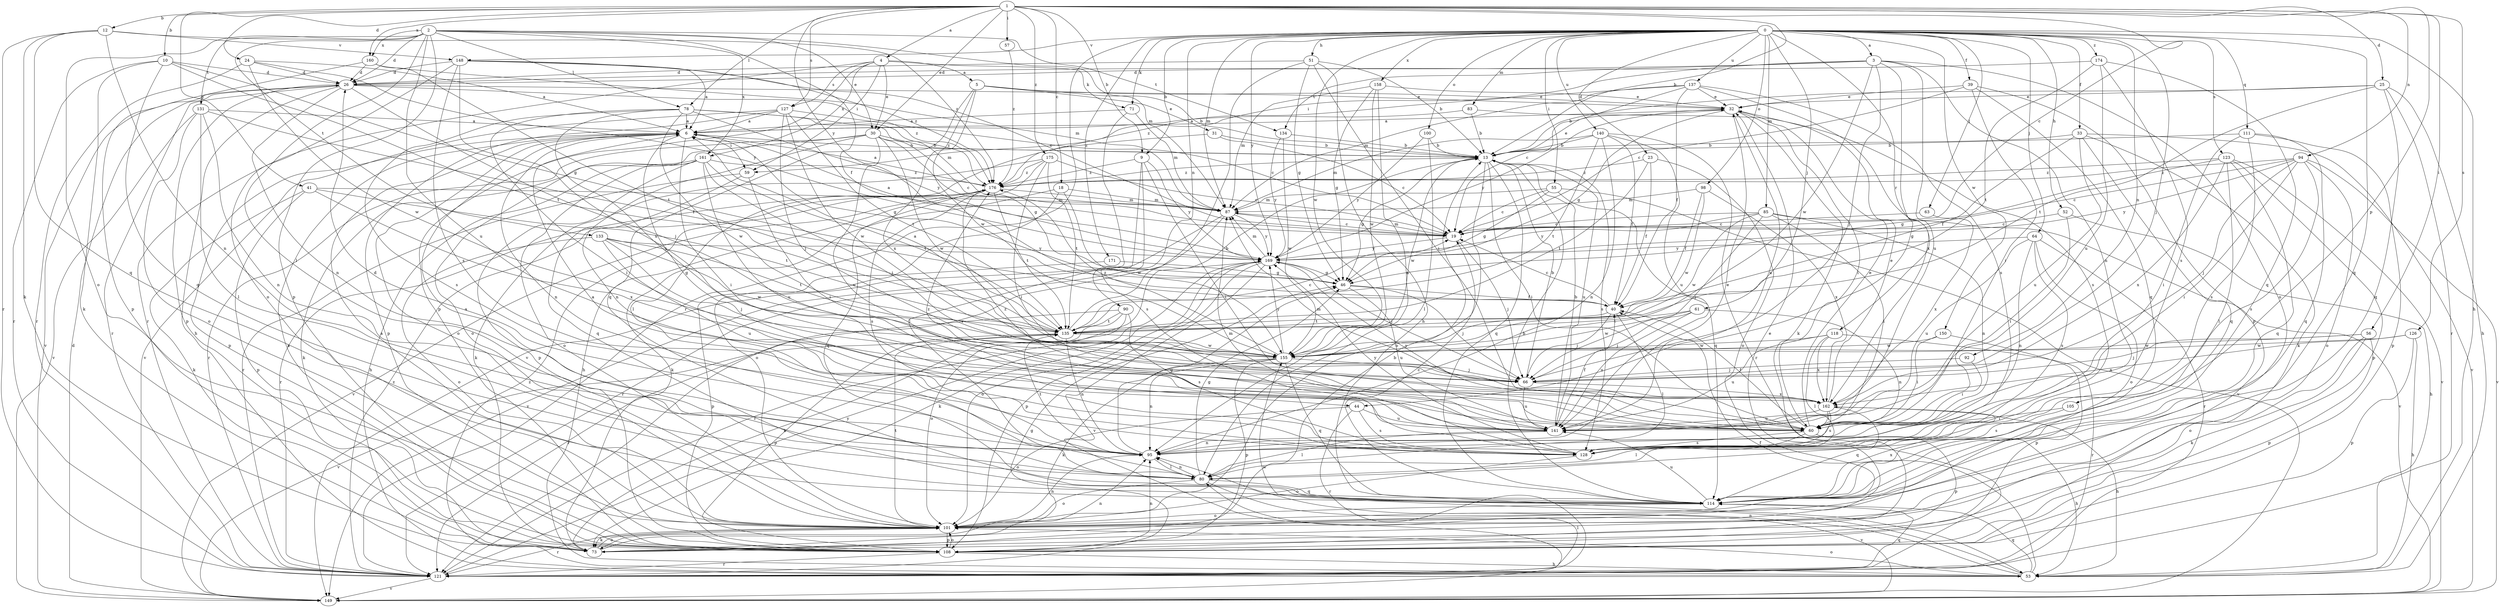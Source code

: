 strict digraph  {
0;
1;
2;
3;
4;
5;
6;
9;
10;
12;
13;
18;
19;
23;
24;
25;
26;
30;
31;
32;
33;
39;
40;
41;
44;
46;
51;
52;
53;
55;
56;
57;
59;
60;
61;
63;
64;
66;
71;
73;
78;
80;
83;
85;
87;
90;
92;
94;
95;
98;
100;
101;
105;
108;
111;
114;
118;
121;
123;
126;
127;
128;
131;
133;
134;
135;
137;
140;
141;
148;
149;
150;
155;
158;
160;
161;
162;
169;
171;
174;
175;
176;
0 -> 3  [label=a];
0 -> 9  [label=b];
0 -> 23  [label=d];
0 -> 33  [label=f];
0 -> 39  [label=f];
0 -> 51  [label=h];
0 -> 52  [label=h];
0 -> 53  [label=h];
0 -> 55  [label=i];
0 -> 61  [label=j];
0 -> 63  [label=j];
0 -> 64  [label=j];
0 -> 66  [label=j];
0 -> 71  [label=k];
0 -> 83  [label=m];
0 -> 85  [label=m];
0 -> 87  [label=m];
0 -> 90  [label=n];
0 -> 92  [label=n];
0 -> 98  [label=o];
0 -> 100  [label=o];
0 -> 111  [label=q];
0 -> 114  [label=q];
0 -> 118  [label=r];
0 -> 121  [label=r];
0 -> 123  [label=s];
0 -> 137  [label=u];
0 -> 140  [label=u];
0 -> 148  [label=v];
0 -> 150  [label=w];
0 -> 155  [label=w];
0 -> 158  [label=x];
0 -> 169  [label=y];
0 -> 171  [label=z];
0 -> 174  [label=z];
1 -> 4  [label=a];
1 -> 9  [label=b];
1 -> 10  [label=b];
1 -> 12  [label=b];
1 -> 13  [label=b];
1 -> 18  [label=c];
1 -> 19  [label=c];
1 -> 24  [label=d];
1 -> 25  [label=d];
1 -> 30  [label=e];
1 -> 41  [label=g];
1 -> 56  [label=i];
1 -> 57  [label=i];
1 -> 78  [label=l];
1 -> 94  [label=n];
1 -> 105  [label=p];
1 -> 126  [label=s];
1 -> 127  [label=s];
1 -> 160  [label=x];
1 -> 169  [label=y];
1 -> 175  [label=z];
2 -> 26  [label=d];
2 -> 30  [label=e];
2 -> 40  [label=f];
2 -> 78  [label=l];
2 -> 80  [label=l];
2 -> 87  [label=m];
2 -> 101  [label=o];
2 -> 108  [label=p];
2 -> 131  [label=t];
2 -> 133  [label=t];
2 -> 134  [label=t];
2 -> 141  [label=u];
2 -> 160  [label=x];
2 -> 161  [label=x];
3 -> 26  [label=d];
3 -> 44  [label=g];
3 -> 59  [label=i];
3 -> 66  [label=j];
3 -> 95  [label=n];
3 -> 101  [label=o];
3 -> 134  [label=t];
3 -> 141  [label=u];
3 -> 155  [label=w];
4 -> 5  [label=a];
4 -> 30  [label=e];
4 -> 59  [label=i];
4 -> 71  [label=k];
4 -> 108  [label=p];
4 -> 121  [label=r];
4 -> 127  [label=s];
4 -> 161  [label=x];
5 -> 13  [label=b];
5 -> 31  [label=e];
5 -> 32  [label=e];
5 -> 114  [label=q];
5 -> 155  [label=w];
5 -> 162  [label=x];
6 -> 13  [label=b];
6 -> 44  [label=g];
6 -> 46  [label=g];
6 -> 59  [label=i];
6 -> 60  [label=i];
6 -> 95  [label=n];
6 -> 101  [label=o];
6 -> 108  [label=p];
9 -> 60  [label=i];
9 -> 80  [label=l];
9 -> 128  [label=s];
9 -> 169  [label=y];
9 -> 176  [label=z];
10 -> 26  [label=d];
10 -> 46  [label=g];
10 -> 73  [label=k];
10 -> 114  [label=q];
10 -> 121  [label=r];
10 -> 135  [label=t];
12 -> 73  [label=k];
12 -> 95  [label=n];
12 -> 114  [label=q];
12 -> 121  [label=r];
12 -> 148  [label=v];
12 -> 176  [label=z];
13 -> 32  [label=e];
13 -> 46  [label=g];
13 -> 60  [label=i];
13 -> 101  [label=o];
13 -> 114  [label=q];
13 -> 128  [label=s];
13 -> 141  [label=u];
13 -> 155  [label=w];
13 -> 176  [label=z];
18 -> 73  [label=k];
18 -> 87  [label=m];
18 -> 101  [label=o];
18 -> 155  [label=w];
19 -> 6  [label=a];
19 -> 66  [label=j];
19 -> 87  [label=m];
19 -> 169  [label=y];
23 -> 40  [label=f];
23 -> 101  [label=o];
23 -> 135  [label=t];
23 -> 176  [label=z];
24 -> 6  [label=a];
24 -> 26  [label=d];
24 -> 121  [label=r];
24 -> 155  [label=w];
24 -> 169  [label=y];
25 -> 13  [label=b];
25 -> 32  [label=e];
25 -> 53  [label=h];
25 -> 114  [label=q];
25 -> 121  [label=r];
25 -> 135  [label=t];
26 -> 32  [label=e];
26 -> 53  [label=h];
26 -> 66  [label=j];
26 -> 95  [label=n];
26 -> 108  [label=p];
26 -> 121  [label=r];
26 -> 149  [label=v];
26 -> 176  [label=z];
30 -> 13  [label=b];
30 -> 19  [label=c];
30 -> 46  [label=g];
30 -> 95  [label=n];
30 -> 101  [label=o];
30 -> 121  [label=r];
30 -> 141  [label=u];
30 -> 155  [label=w];
31 -> 13  [label=b];
31 -> 19  [label=c];
31 -> 80  [label=l];
32 -> 6  [label=a];
32 -> 46  [label=g];
32 -> 60  [label=i];
32 -> 73  [label=k];
32 -> 141  [label=u];
32 -> 169  [label=y];
33 -> 13  [label=b];
33 -> 40  [label=f];
33 -> 73  [label=k];
33 -> 114  [label=q];
33 -> 141  [label=u];
33 -> 149  [label=v];
39 -> 19  [label=c];
39 -> 32  [label=e];
39 -> 60  [label=i];
39 -> 108  [label=p];
39 -> 114  [label=q];
40 -> 19  [label=c];
40 -> 66  [label=j];
40 -> 80  [label=l];
40 -> 135  [label=t];
41 -> 73  [label=k];
41 -> 87  [label=m];
41 -> 108  [label=p];
41 -> 135  [label=t];
41 -> 162  [label=x];
44 -> 101  [label=o];
44 -> 121  [label=r];
44 -> 128  [label=s];
44 -> 141  [label=u];
46 -> 40  [label=f];
46 -> 66  [label=j];
46 -> 141  [label=u];
51 -> 13  [label=b];
51 -> 26  [label=d];
51 -> 46  [label=g];
51 -> 53  [label=h];
51 -> 60  [label=i];
51 -> 121  [label=r];
52 -> 19  [label=c];
52 -> 53  [label=h];
52 -> 60  [label=i];
53 -> 40  [label=f];
53 -> 95  [label=n];
53 -> 101  [label=o];
53 -> 114  [label=q];
53 -> 155  [label=w];
53 -> 176  [label=z];
55 -> 19  [label=c];
55 -> 46  [label=g];
55 -> 87  [label=m];
55 -> 114  [label=q];
55 -> 149  [label=v];
56 -> 66  [label=j];
56 -> 73  [label=k];
56 -> 101  [label=o];
56 -> 108  [label=p];
56 -> 155  [label=w];
57 -> 176  [label=z];
59 -> 60  [label=i];
59 -> 114  [label=q];
59 -> 121  [label=r];
60 -> 32  [label=e];
60 -> 40  [label=f];
60 -> 53  [label=h];
60 -> 80  [label=l];
60 -> 108  [label=p];
60 -> 128  [label=s];
60 -> 169  [label=y];
60 -> 176  [label=z];
61 -> 66  [label=j];
61 -> 95  [label=n];
61 -> 135  [label=t];
61 -> 141  [label=u];
61 -> 155  [label=w];
63 -> 19  [label=c];
63 -> 162  [label=x];
64 -> 95  [label=n];
64 -> 101  [label=o];
64 -> 121  [label=r];
64 -> 128  [label=s];
64 -> 141  [label=u];
64 -> 169  [label=y];
66 -> 13  [label=b];
66 -> 141  [label=u];
66 -> 162  [label=x];
71 -> 6  [label=a];
71 -> 87  [label=m];
71 -> 149  [label=v];
73 -> 13  [label=b];
73 -> 32  [label=e];
73 -> 95  [label=n];
73 -> 101  [label=o];
78 -> 6  [label=a];
78 -> 60  [label=i];
78 -> 66  [label=j];
78 -> 87  [label=m];
78 -> 128  [label=s];
78 -> 155  [label=w];
78 -> 169  [label=y];
78 -> 176  [label=z];
80 -> 6  [label=a];
80 -> 46  [label=g];
80 -> 95  [label=n];
80 -> 101  [label=o];
80 -> 114  [label=q];
80 -> 149  [label=v];
83 -> 6  [label=a];
83 -> 13  [label=b];
83 -> 128  [label=s];
85 -> 19  [label=c];
85 -> 60  [label=i];
85 -> 66  [label=j];
85 -> 95  [label=n];
85 -> 149  [label=v];
85 -> 155  [label=w];
85 -> 169  [label=y];
87 -> 19  [label=c];
87 -> 121  [label=r];
87 -> 149  [label=v];
87 -> 169  [label=y];
90 -> 73  [label=k];
90 -> 101  [label=o];
90 -> 121  [label=r];
90 -> 128  [label=s];
90 -> 135  [label=t];
92 -> 60  [label=i];
92 -> 66  [label=j];
94 -> 19  [label=c];
94 -> 60  [label=i];
94 -> 66  [label=j];
94 -> 101  [label=o];
94 -> 128  [label=s];
94 -> 149  [label=v];
94 -> 169  [label=y];
94 -> 176  [label=z];
95 -> 26  [label=d];
95 -> 32  [label=e];
95 -> 46  [label=g];
95 -> 80  [label=l];
95 -> 135  [label=t];
98 -> 40  [label=f];
98 -> 87  [label=m];
98 -> 155  [label=w];
98 -> 162  [label=x];
100 -> 13  [label=b];
100 -> 80  [label=l];
100 -> 169  [label=y];
101 -> 6  [label=a];
101 -> 73  [label=k];
101 -> 95  [label=n];
101 -> 108  [label=p];
101 -> 121  [label=r];
101 -> 135  [label=t];
105 -> 60  [label=i];
105 -> 128  [label=s];
108 -> 6  [label=a];
108 -> 53  [label=h];
108 -> 95  [label=n];
108 -> 101  [label=o];
108 -> 121  [label=r];
111 -> 13  [label=b];
111 -> 60  [label=i];
111 -> 108  [label=p];
111 -> 114  [label=q];
111 -> 128  [label=s];
114 -> 13  [label=b];
114 -> 19  [label=c];
114 -> 101  [label=o];
114 -> 141  [label=u];
114 -> 162  [label=x];
118 -> 80  [label=l];
118 -> 121  [label=r];
118 -> 141  [label=u];
118 -> 155  [label=w];
118 -> 162  [label=x];
121 -> 46  [label=g];
121 -> 80  [label=l];
121 -> 114  [label=q];
121 -> 149  [label=v];
121 -> 169  [label=y];
121 -> 176  [label=z];
123 -> 46  [label=g];
123 -> 80  [label=l];
123 -> 108  [label=p];
123 -> 114  [label=q];
123 -> 149  [label=v];
123 -> 162  [label=x];
123 -> 176  [label=z];
126 -> 53  [label=h];
126 -> 108  [label=p];
126 -> 155  [label=w];
126 -> 162  [label=x];
127 -> 6  [label=a];
127 -> 19  [label=c];
127 -> 66  [label=j];
127 -> 108  [label=p];
127 -> 135  [label=t];
127 -> 149  [label=v];
127 -> 155  [label=w];
128 -> 6  [label=a];
128 -> 87  [label=m];
128 -> 101  [label=o];
128 -> 169  [label=y];
131 -> 6  [label=a];
131 -> 40  [label=f];
131 -> 80  [label=l];
131 -> 95  [label=n];
131 -> 101  [label=o];
131 -> 149  [label=v];
133 -> 66  [label=j];
133 -> 101  [label=o];
133 -> 135  [label=t];
133 -> 141  [label=u];
133 -> 155  [label=w];
133 -> 169  [label=y];
134 -> 13  [label=b];
134 -> 155  [label=w];
134 -> 169  [label=y];
135 -> 6  [label=a];
135 -> 13  [label=b];
135 -> 19  [label=c];
135 -> 95  [label=n];
135 -> 108  [label=p];
135 -> 149  [label=v];
135 -> 155  [label=w];
137 -> 19  [label=c];
137 -> 32  [label=e];
137 -> 40  [label=f];
137 -> 87  [label=m];
137 -> 128  [label=s];
137 -> 162  [label=x];
137 -> 176  [label=z];
140 -> 13  [label=b];
140 -> 40  [label=f];
140 -> 87  [label=m];
140 -> 95  [label=n];
140 -> 121  [label=r];
140 -> 135  [label=t];
140 -> 141  [label=u];
141 -> 13  [label=b];
141 -> 40  [label=f];
141 -> 80  [label=l];
141 -> 95  [label=n];
141 -> 176  [label=z];
148 -> 6  [label=a];
148 -> 19  [label=c];
148 -> 26  [label=d];
148 -> 101  [label=o];
148 -> 128  [label=s];
148 -> 162  [label=x];
148 -> 176  [label=z];
149 -> 26  [label=d];
150 -> 60  [label=i];
150 -> 108  [label=p];
150 -> 155  [label=w];
155 -> 66  [label=j];
155 -> 73  [label=k];
155 -> 95  [label=n];
155 -> 108  [label=p];
155 -> 114  [label=q];
155 -> 169  [label=y];
155 -> 176  [label=z];
158 -> 32  [label=e];
158 -> 46  [label=g];
158 -> 87  [label=m];
158 -> 95  [label=n];
158 -> 155  [label=w];
160 -> 26  [label=d];
160 -> 87  [label=m];
160 -> 108  [label=p];
160 -> 135  [label=t];
161 -> 53  [label=h];
161 -> 66  [label=j];
161 -> 73  [label=k];
161 -> 101  [label=o];
161 -> 108  [label=p];
161 -> 135  [label=t];
161 -> 141  [label=u];
161 -> 176  [label=z];
162 -> 32  [label=e];
162 -> 53  [label=h];
162 -> 60  [label=i];
162 -> 87  [label=m];
162 -> 114  [label=q];
162 -> 128  [label=s];
162 -> 141  [label=u];
169 -> 46  [label=g];
169 -> 66  [label=j];
169 -> 73  [label=k];
169 -> 87  [label=m];
169 -> 101  [label=o];
169 -> 108  [label=p];
169 -> 121  [label=r];
169 -> 149  [label=v];
171 -> 46  [label=g];
171 -> 108  [label=p];
174 -> 26  [label=d];
174 -> 114  [label=q];
174 -> 128  [label=s];
174 -> 135  [label=t];
174 -> 141  [label=u];
175 -> 19  [label=c];
175 -> 53  [label=h];
175 -> 60  [label=i];
175 -> 73  [label=k];
175 -> 135  [label=t];
175 -> 176  [label=z];
176 -> 6  [label=a];
176 -> 87  [label=m];
176 -> 114  [label=q];
176 -> 121  [label=r];
176 -> 128  [label=s];
176 -> 135  [label=t];
176 -> 149  [label=v];
}
